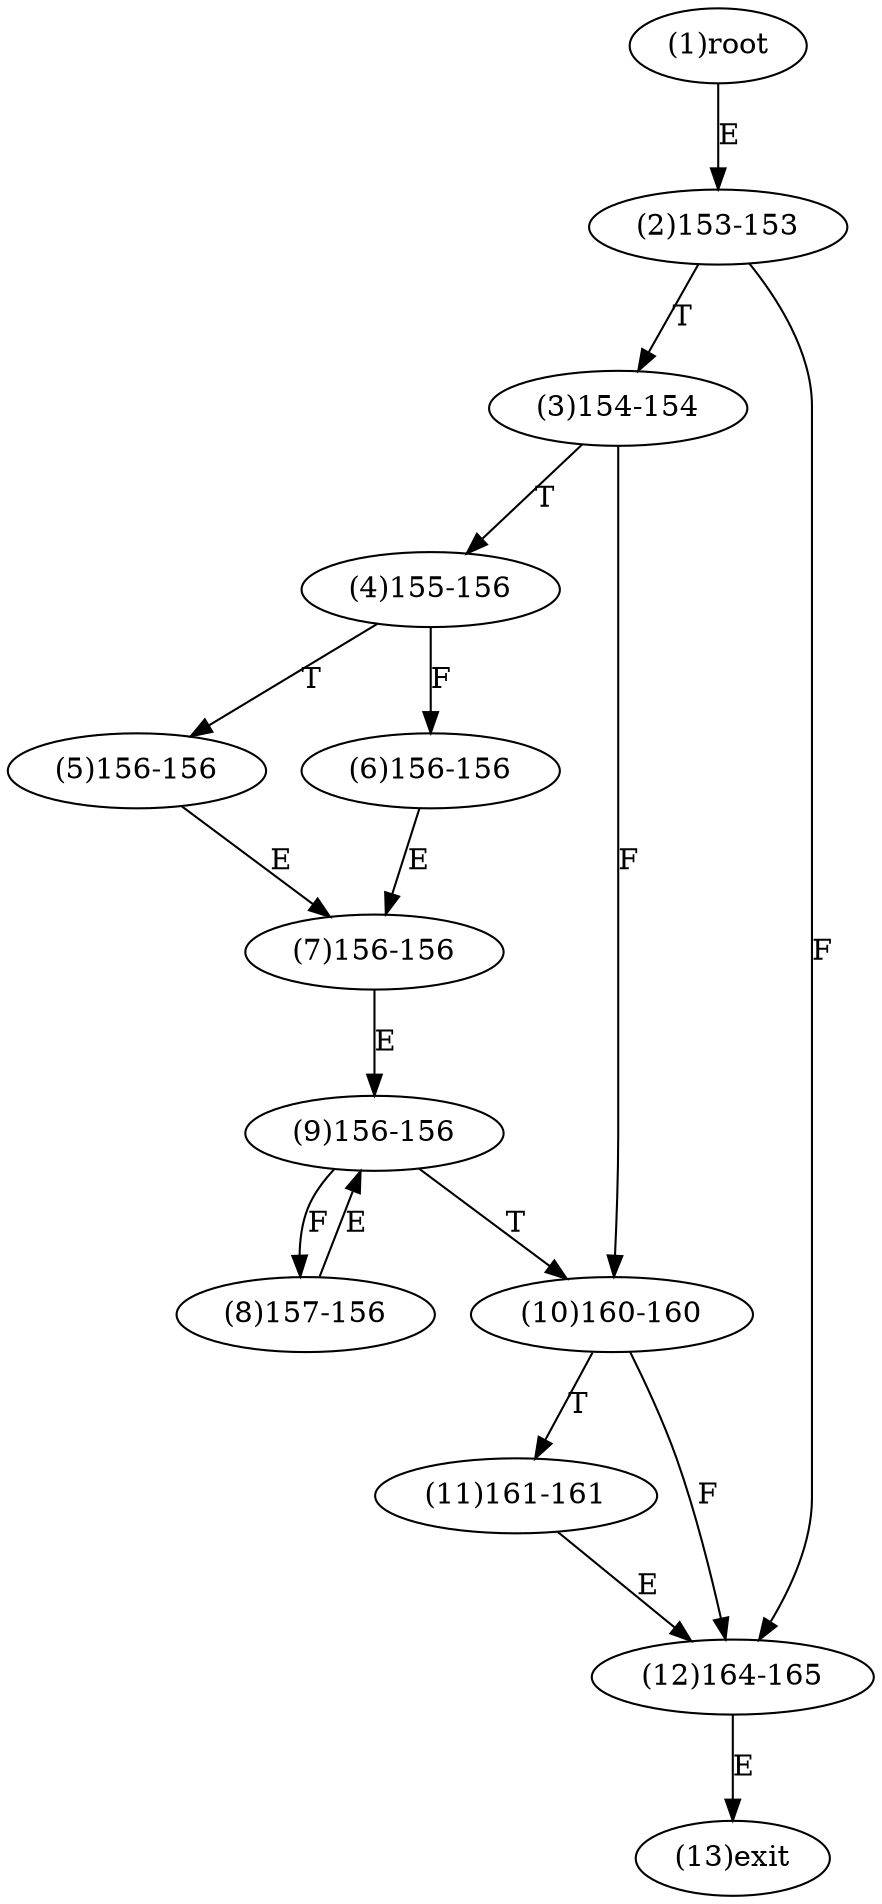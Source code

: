 digraph "" { 
1[ label="(1)root"];
2[ label="(2)153-153"];
3[ label="(3)154-154"];
4[ label="(4)155-156"];
5[ label="(5)156-156"];
6[ label="(6)156-156"];
7[ label="(7)156-156"];
8[ label="(8)157-156"];
9[ label="(9)156-156"];
10[ label="(10)160-160"];
11[ label="(11)161-161"];
12[ label="(12)164-165"];
13[ label="(13)exit"];
1->2[ label="E"];
2->12[ label="F"];
2->3[ label="T"];
3->10[ label="F"];
3->4[ label="T"];
4->6[ label="F"];
4->5[ label="T"];
5->7[ label="E"];
6->7[ label="E"];
7->9[ label="E"];
8->9[ label="E"];
9->8[ label="F"];
9->10[ label="T"];
10->12[ label="F"];
10->11[ label="T"];
11->12[ label="E"];
12->13[ label="E"];
}